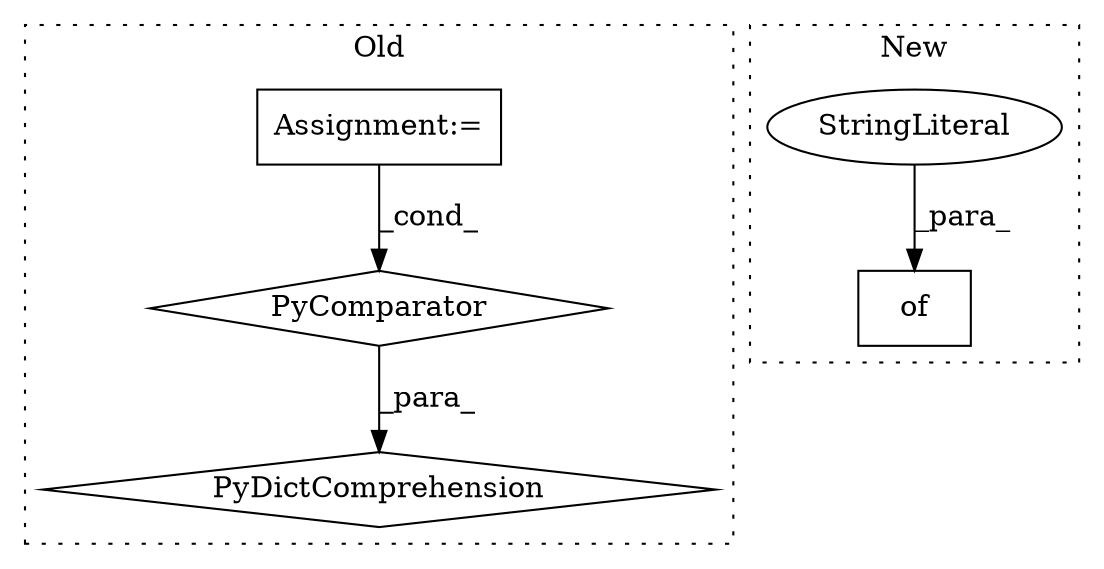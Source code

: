 digraph G {
subgraph cluster0 {
1 [label="PyDictComprehension" a="110" s="4745" l="274" shape="diamond"];
3 [label="PyComparator" a="113" s="4967" l="44" shape="diamond"];
4 [label="Assignment:=" a="7" s="4967" l="44" shape="box"];
label = "Old";
style="dotted";
}
subgraph cluster1 {
2 [label="of" a="32" s="4980,5068" l="3,1" shape="box"];
5 [label="StringLiteral" a="45" s="5011" l="15" shape="ellipse"];
label = "New";
style="dotted";
}
3 -> 1 [label="_para_"];
4 -> 3 [label="_cond_"];
5 -> 2 [label="_para_"];
}